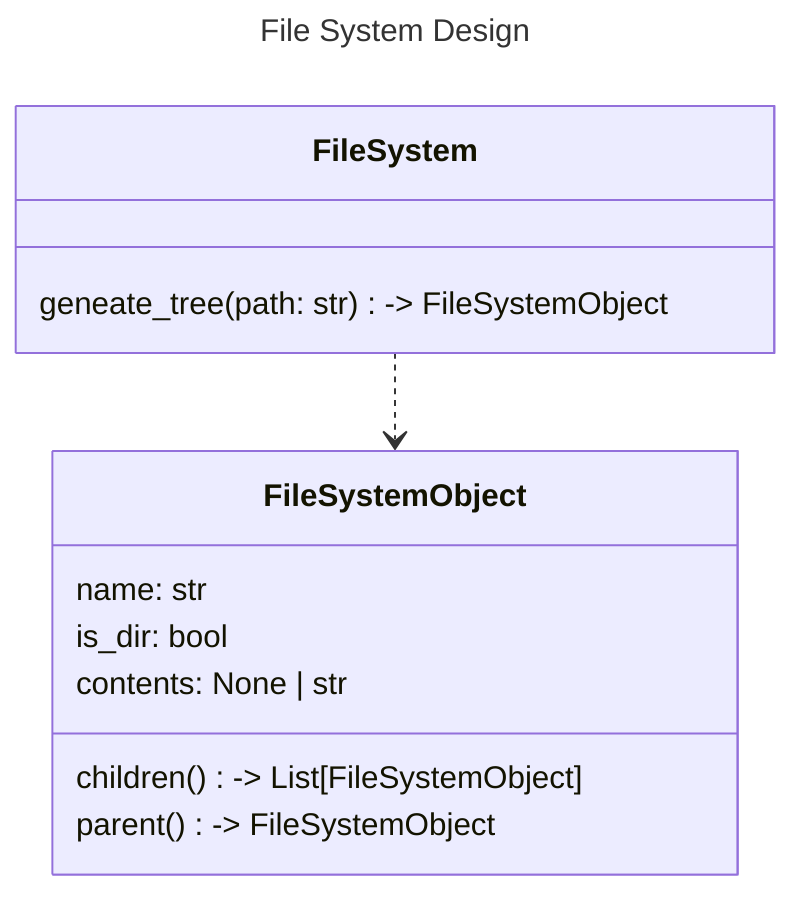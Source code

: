 ---
title: File System Design
---
classDiagram
    class FileSystem {
        geneate_tree(path: str) -> FileSystemObject
    }

    class FileSystemObject {
        name: str
        is_dir: bool
        contents: None | str
        children() -> List[FileSystemObject]
        parent() -> FileSystemObject
    }

    FileSystem ..> FileSystemObject